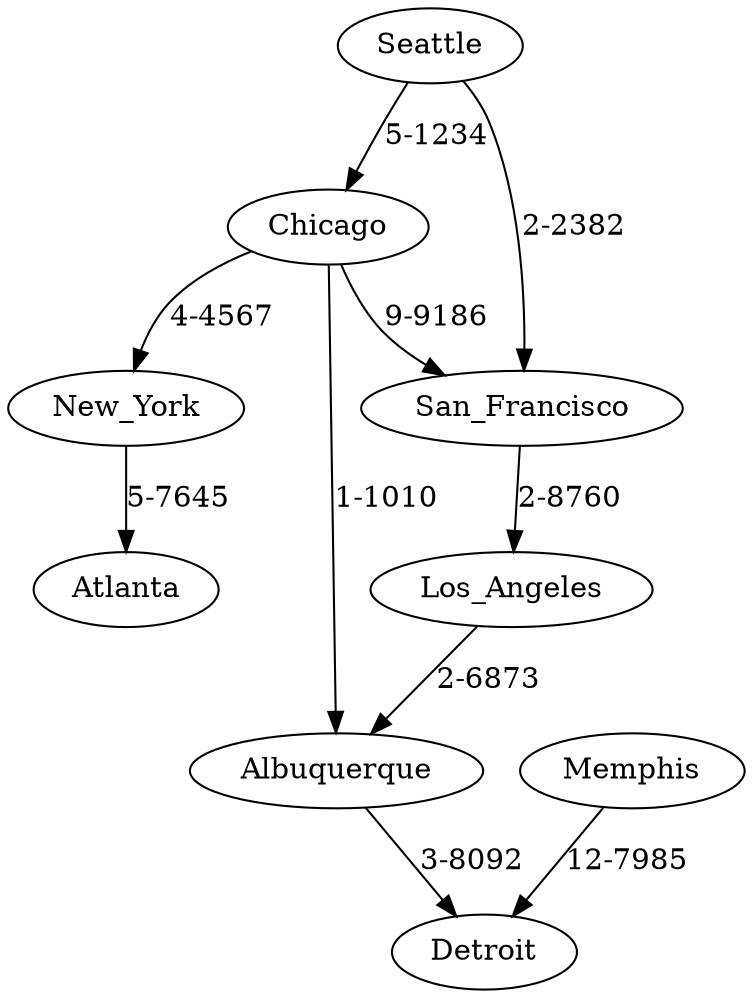 digraph {
    Seattle->Chicago [label="5-1234"]
    Chicago->New_York [label="4-4567"] 
    New_York->Atlanta [label="5-7645"]
    Seattle->San_Francisco [label="2-2382"]
    San_Francisco->Los_Angeles [label="2-8760"]
    Los_Angeles->Albuquerque [label="2-6873"]
    Memphis->Detroit [label="12-7985"]
    Albuquerque->Detroit [label="3-8092"]
    Chicago->San_Francisco [label="9-9186"]
    Chicago->Albuquerque [label="1-1010"]
}